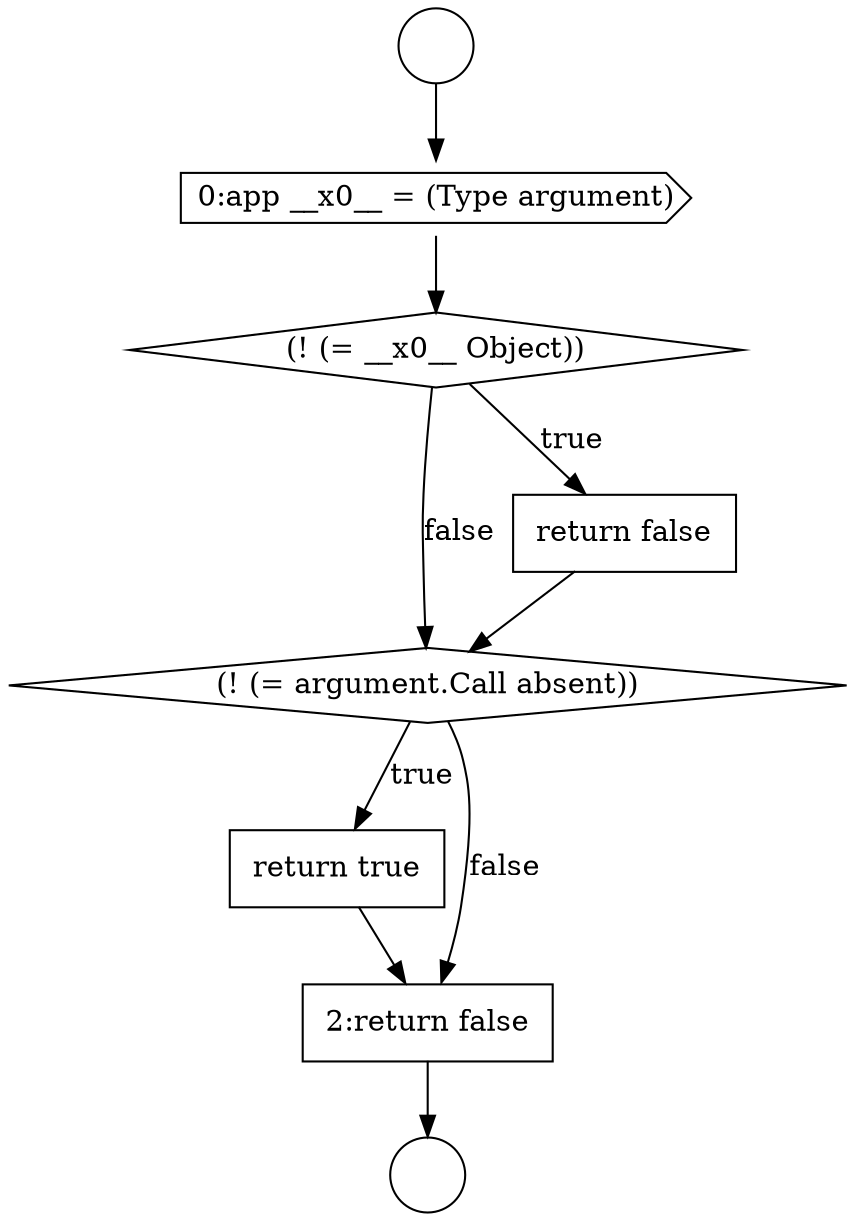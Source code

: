 digraph {
  node449 [shape=none, margin=0, label=<<font color="black">
    <table border="0" cellborder="1" cellspacing="0" cellpadding="10">
      <tr><td align="left">return true</td></tr>
    </table>
  </font>> color="black" fillcolor="white" style=filled]
  node448 [shape=diamond, label=<<font color="black">(! (= argument.Call absent))</font>> color="black" fillcolor="white" style=filled]
  node443 [shape=circle label=" " color="black" fillcolor="white" style=filled]
  node444 [shape=circle label=" " color="black" fillcolor="white" style=filled]
  node445 [shape=cds, label=<<font color="black">0:app __x0__ = (Type argument)</font>> color="black" fillcolor="white" style=filled]
  node446 [shape=diamond, label=<<font color="black">(! (= __x0__ Object))</font>> color="black" fillcolor="white" style=filled]
  node450 [shape=none, margin=0, label=<<font color="black">
    <table border="0" cellborder="1" cellspacing="0" cellpadding="10">
      <tr><td align="left">2:return false</td></tr>
    </table>
  </font>> color="black" fillcolor="white" style=filled]
  node447 [shape=none, margin=0, label=<<font color="black">
    <table border="0" cellborder="1" cellspacing="0" cellpadding="10">
      <tr><td align="left">return false</td></tr>
    </table>
  </font>> color="black" fillcolor="white" style=filled]
  node443 -> node445 [ color="black"]
  node445 -> node446 [ color="black"]
  node447 -> node448 [ color="black"]
  node448 -> node449 [label=<<font color="black">true</font>> color="black"]
  node448 -> node450 [label=<<font color="black">false</font>> color="black"]
  node449 -> node450 [ color="black"]
  node446 -> node447 [label=<<font color="black">true</font>> color="black"]
  node446 -> node448 [label=<<font color="black">false</font>> color="black"]
  node450 -> node444 [ color="black"]
}
